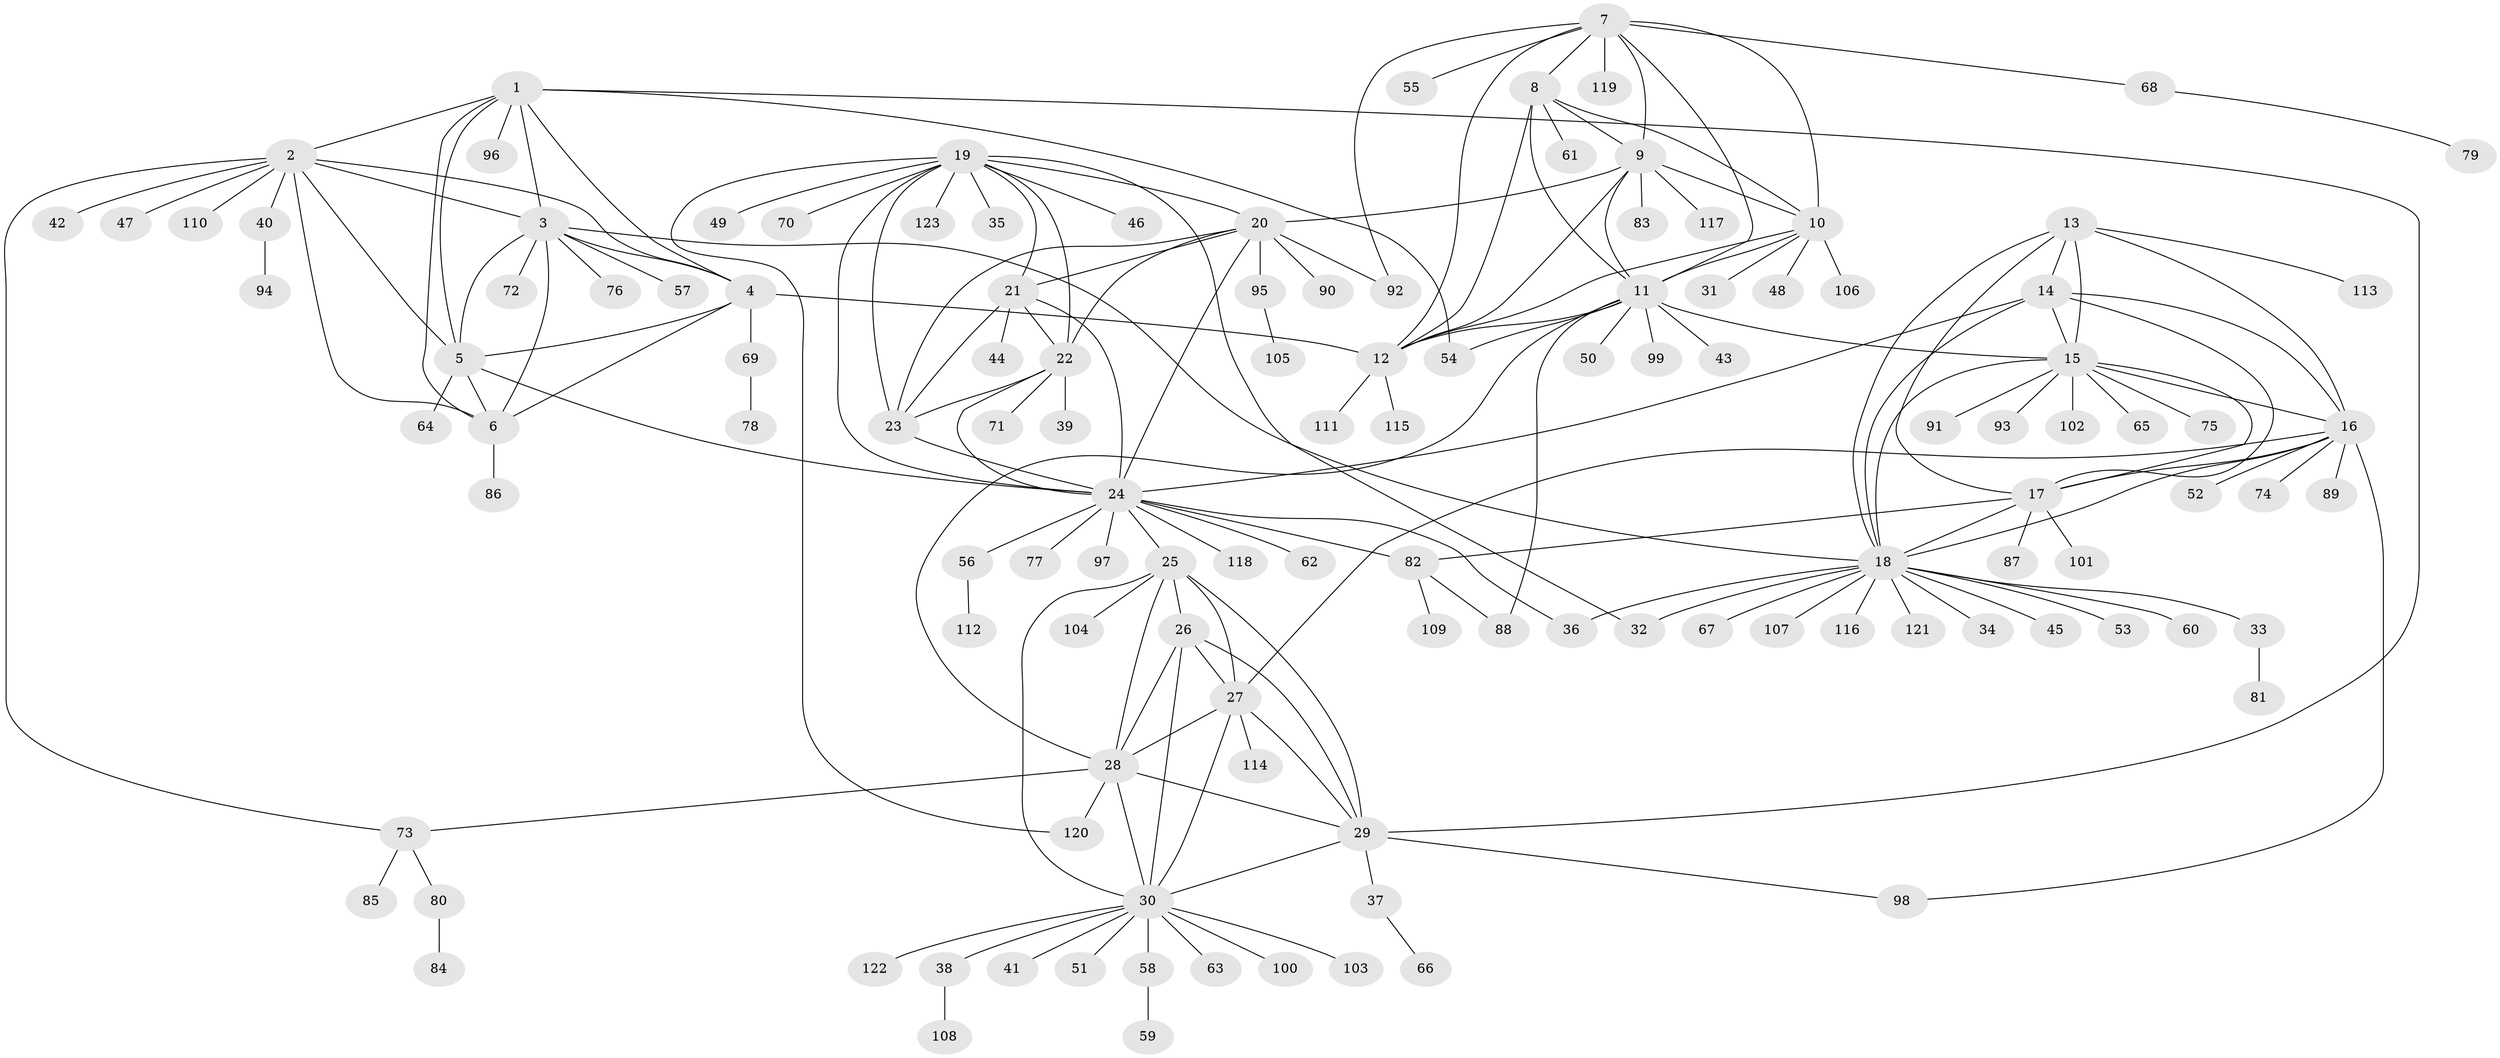 // coarse degree distribution, {8: 0.027777777777777776, 2: 0.1111111111111111, 11: 0.05555555555555555, 16: 0.027777777777777776, 7: 0.027777777777777776, 1: 0.75}
// Generated by graph-tools (version 1.1) at 2025/19/03/04/25 18:19:52]
// undirected, 123 vertices, 187 edges
graph export_dot {
graph [start="1"]
  node [color=gray90,style=filled];
  1;
  2;
  3;
  4;
  5;
  6;
  7;
  8;
  9;
  10;
  11;
  12;
  13;
  14;
  15;
  16;
  17;
  18;
  19;
  20;
  21;
  22;
  23;
  24;
  25;
  26;
  27;
  28;
  29;
  30;
  31;
  32;
  33;
  34;
  35;
  36;
  37;
  38;
  39;
  40;
  41;
  42;
  43;
  44;
  45;
  46;
  47;
  48;
  49;
  50;
  51;
  52;
  53;
  54;
  55;
  56;
  57;
  58;
  59;
  60;
  61;
  62;
  63;
  64;
  65;
  66;
  67;
  68;
  69;
  70;
  71;
  72;
  73;
  74;
  75;
  76;
  77;
  78;
  79;
  80;
  81;
  82;
  83;
  84;
  85;
  86;
  87;
  88;
  89;
  90;
  91;
  92;
  93;
  94;
  95;
  96;
  97;
  98;
  99;
  100;
  101;
  102;
  103;
  104;
  105;
  106;
  107;
  108;
  109;
  110;
  111;
  112;
  113;
  114;
  115;
  116;
  117;
  118;
  119;
  120;
  121;
  122;
  123;
  1 -- 2;
  1 -- 3;
  1 -- 4;
  1 -- 5;
  1 -- 6;
  1 -- 29;
  1 -- 54;
  1 -- 96;
  2 -- 3;
  2 -- 4;
  2 -- 5;
  2 -- 6;
  2 -- 40;
  2 -- 42;
  2 -- 47;
  2 -- 73;
  2 -- 110;
  3 -- 4;
  3 -- 5;
  3 -- 6;
  3 -- 18;
  3 -- 57;
  3 -- 72;
  3 -- 76;
  4 -- 5;
  4 -- 6;
  4 -- 12;
  4 -- 69;
  5 -- 6;
  5 -- 24;
  5 -- 64;
  6 -- 86;
  7 -- 8;
  7 -- 9;
  7 -- 10;
  7 -- 11;
  7 -- 12;
  7 -- 55;
  7 -- 68;
  7 -- 92;
  7 -- 119;
  8 -- 9;
  8 -- 10;
  8 -- 11;
  8 -- 12;
  8 -- 61;
  9 -- 10;
  9 -- 11;
  9 -- 12;
  9 -- 20;
  9 -- 83;
  9 -- 117;
  10 -- 11;
  10 -- 12;
  10 -- 31;
  10 -- 48;
  10 -- 106;
  11 -- 12;
  11 -- 15;
  11 -- 28;
  11 -- 43;
  11 -- 50;
  11 -- 54;
  11 -- 88;
  11 -- 99;
  12 -- 111;
  12 -- 115;
  13 -- 14;
  13 -- 15;
  13 -- 16;
  13 -- 17;
  13 -- 18;
  13 -- 113;
  14 -- 15;
  14 -- 16;
  14 -- 17;
  14 -- 18;
  14 -- 24;
  15 -- 16;
  15 -- 17;
  15 -- 18;
  15 -- 65;
  15 -- 75;
  15 -- 91;
  15 -- 93;
  15 -- 102;
  16 -- 17;
  16 -- 18;
  16 -- 27;
  16 -- 52;
  16 -- 74;
  16 -- 89;
  16 -- 98;
  17 -- 18;
  17 -- 82;
  17 -- 87;
  17 -- 101;
  18 -- 32;
  18 -- 33;
  18 -- 34;
  18 -- 36;
  18 -- 45;
  18 -- 53;
  18 -- 60;
  18 -- 67;
  18 -- 107;
  18 -- 116;
  18 -- 121;
  19 -- 20;
  19 -- 21;
  19 -- 22;
  19 -- 23;
  19 -- 24;
  19 -- 32;
  19 -- 35;
  19 -- 46;
  19 -- 49;
  19 -- 70;
  19 -- 120;
  19 -- 123;
  20 -- 21;
  20 -- 22;
  20 -- 23;
  20 -- 24;
  20 -- 90;
  20 -- 92;
  20 -- 95;
  21 -- 22;
  21 -- 23;
  21 -- 24;
  21 -- 44;
  22 -- 23;
  22 -- 24;
  22 -- 39;
  22 -- 71;
  23 -- 24;
  24 -- 25;
  24 -- 36;
  24 -- 56;
  24 -- 62;
  24 -- 77;
  24 -- 82;
  24 -- 97;
  24 -- 118;
  25 -- 26;
  25 -- 27;
  25 -- 28;
  25 -- 29;
  25 -- 30;
  25 -- 104;
  26 -- 27;
  26 -- 28;
  26 -- 29;
  26 -- 30;
  27 -- 28;
  27 -- 29;
  27 -- 30;
  27 -- 114;
  28 -- 29;
  28 -- 30;
  28 -- 73;
  28 -- 120;
  29 -- 30;
  29 -- 37;
  29 -- 98;
  30 -- 38;
  30 -- 41;
  30 -- 51;
  30 -- 58;
  30 -- 63;
  30 -- 100;
  30 -- 103;
  30 -- 122;
  33 -- 81;
  37 -- 66;
  38 -- 108;
  40 -- 94;
  56 -- 112;
  58 -- 59;
  68 -- 79;
  69 -- 78;
  73 -- 80;
  73 -- 85;
  80 -- 84;
  82 -- 88;
  82 -- 109;
  95 -- 105;
}
